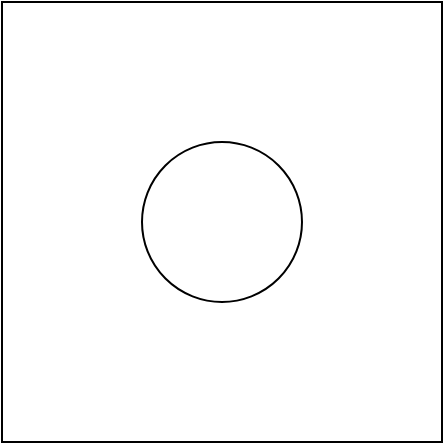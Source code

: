 <mxfile version="10.3.8" type="github"><diagram id="N5qHtpORIA5WD0v56xs9" name="Page-1"><mxGraphModel dx="798" dy="499" grid="1" gridSize="10" guides="1" tooltips="1" connect="1" arrows="1" fold="1" page="1" pageScale="1" pageWidth="827" pageHeight="1169" math="0" shadow="0"><root><mxCell id="0"/><mxCell id="1" parent="0"/><mxCell id="HKKTmrZFA6JiD6F1TEaS-1" value="" style="whiteSpace=wrap;html=1;aspect=fixed;" vertex="1" parent="1"><mxGeometry x="50" y="380" width="220" height="220" as="geometry"/></mxCell><mxCell id="HKKTmrZFA6JiD6F1TEaS-2" value="" style="ellipse;whiteSpace=wrap;html=1;aspect=fixed;" vertex="1" parent="1"><mxGeometry x="120" y="450" width="80" height="80" as="geometry"/></mxCell></root></mxGraphModel></diagram></mxfile>